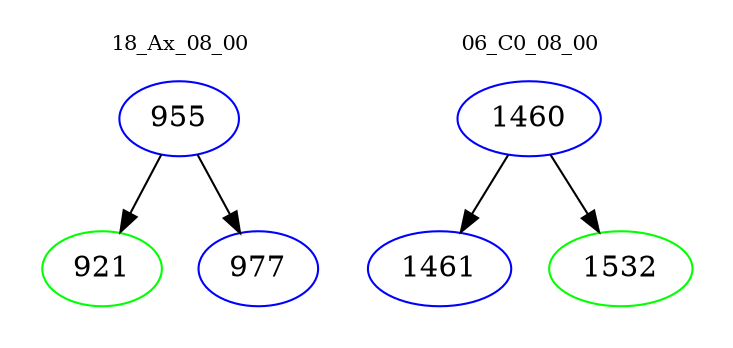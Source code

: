 digraph{
subgraph cluster_0 {
color = white
label = "18_Ax_08_00";
fontsize=10;
T0_955 [label="955", color="blue"]
T0_955 -> T0_921 [color="black"]
T0_921 [label="921", color="green"]
T0_955 -> T0_977 [color="black"]
T0_977 [label="977", color="blue"]
}
subgraph cluster_1 {
color = white
label = "06_C0_08_00";
fontsize=10;
T1_1460 [label="1460", color="blue"]
T1_1460 -> T1_1461 [color="black"]
T1_1461 [label="1461", color="blue"]
T1_1460 -> T1_1532 [color="black"]
T1_1532 [label="1532", color="green"]
}
}
